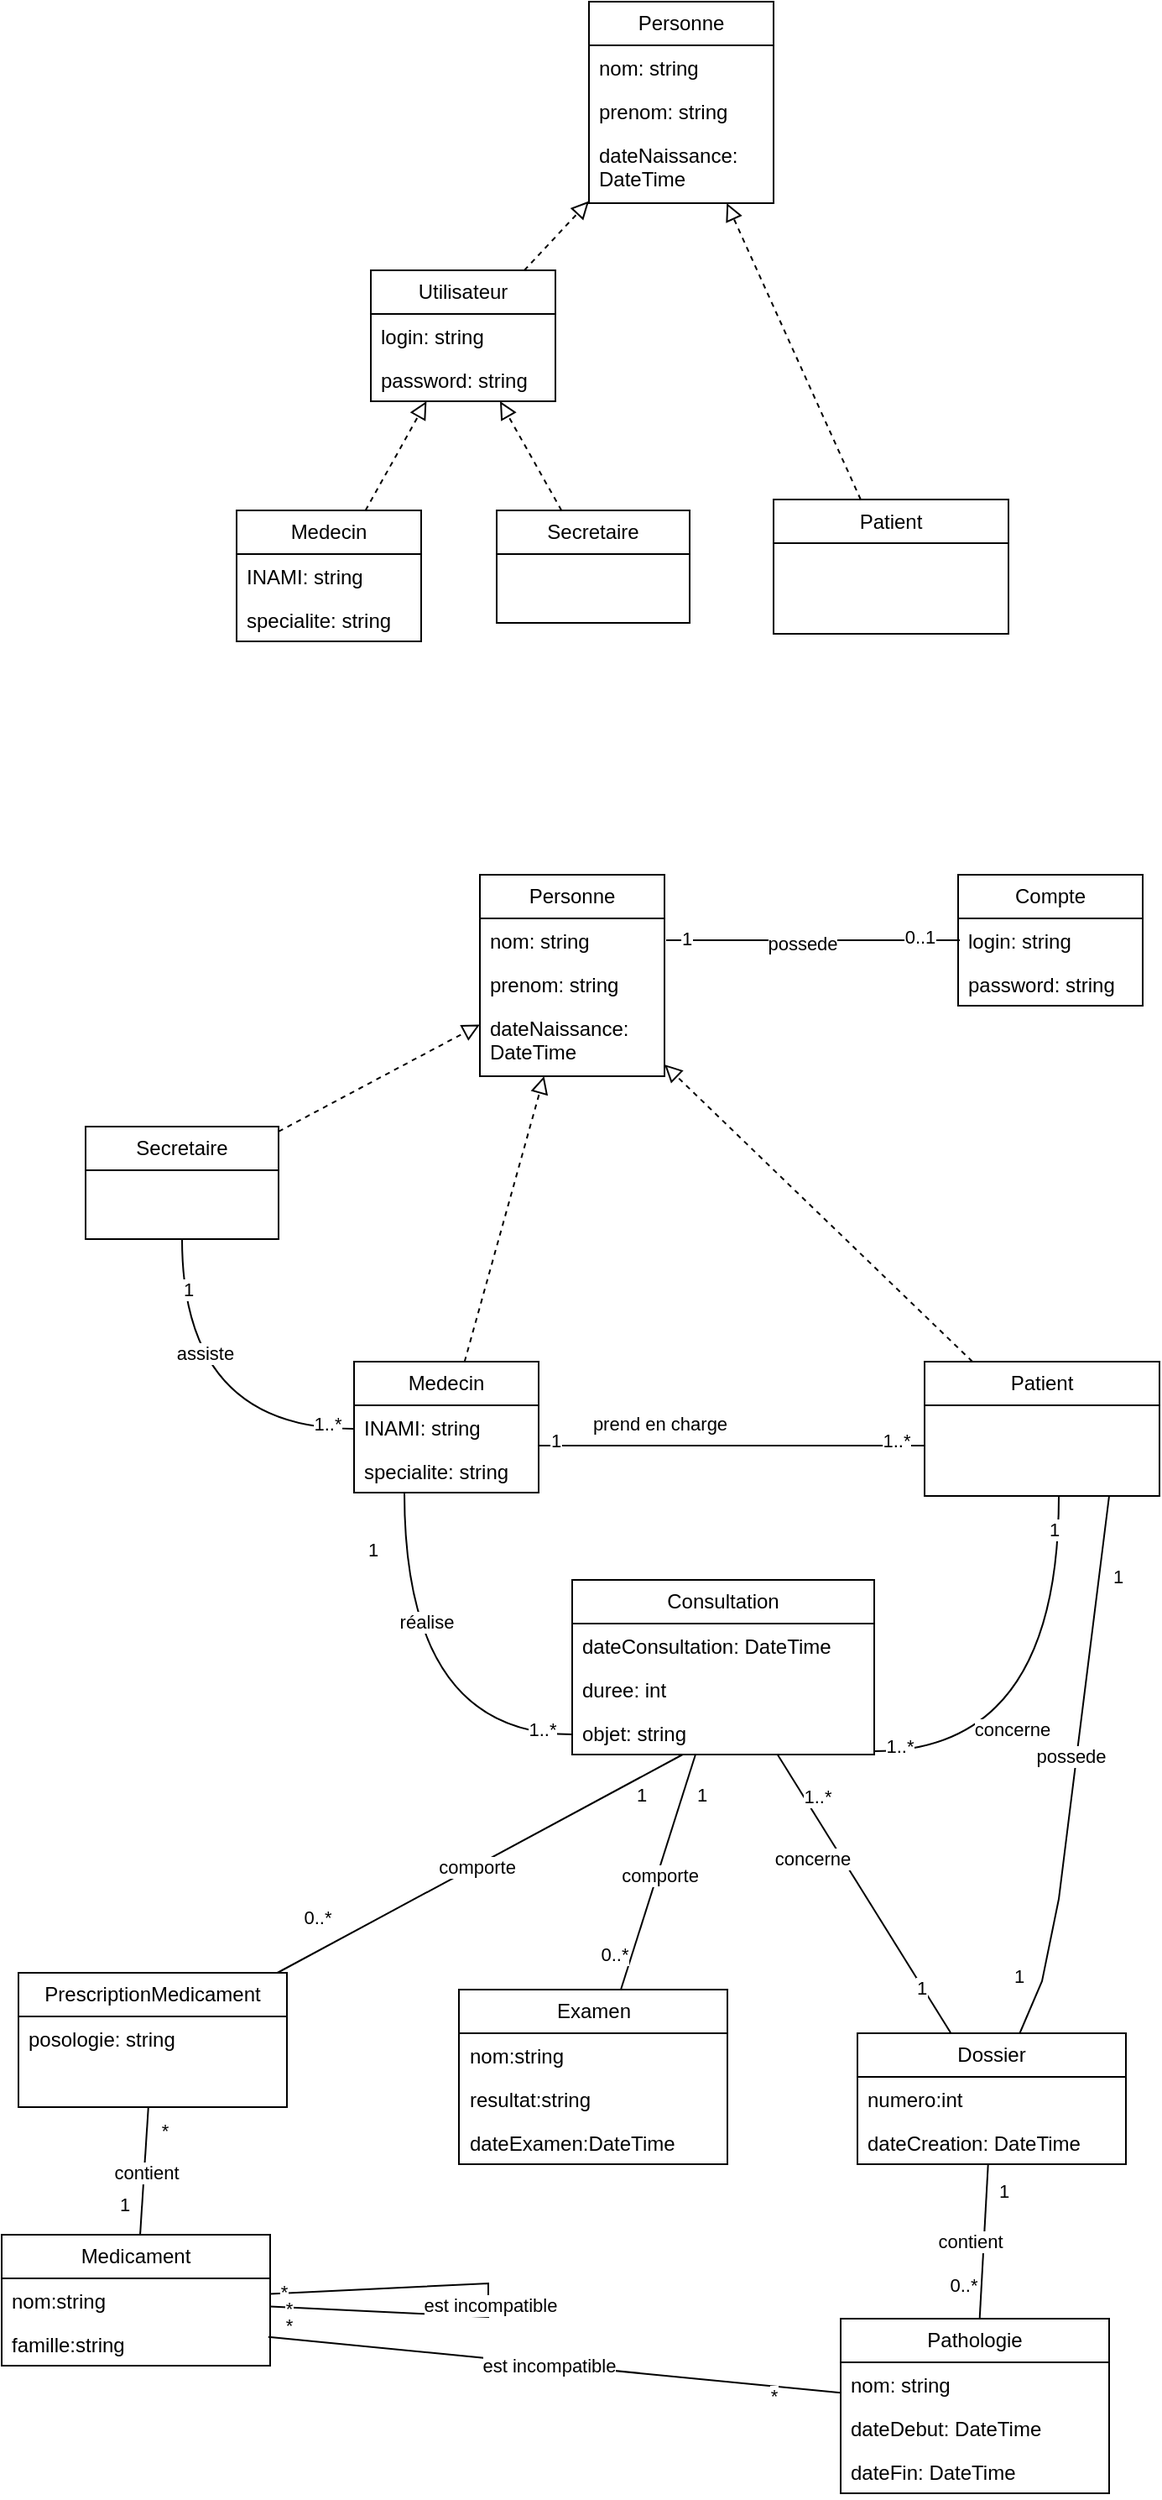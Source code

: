<mxfile version="21.5.1" type="device">
  <diagram name="Page-1" id="nPNPaJcfHALdMDz4zUNe">
    <mxGraphModel dx="683" dy="402" grid="1" gridSize="10" guides="1" tooltips="1" connect="1" arrows="1" fold="1" page="1" pageScale="1" pageWidth="850" pageHeight="1100" math="0" shadow="0">
      <root>
        <mxCell id="0" />
        <mxCell id="1" parent="0" />
        <mxCell id="KiY_E6ATNSABtzJhrOcj-5" value="Secretaire" style="swimlane;fontStyle=0;childLayout=stackLayout;horizontal=1;startSize=26;fillColor=none;horizontalStack=0;resizeParent=1;resizeParentMax=0;resizeLast=0;collapsible=1;marginBottom=0;whiteSpace=wrap;html=1;" vertex="1" parent="1">
          <mxGeometry x="425" y="373" width="115" height="67" as="geometry" />
        </mxCell>
        <mxCell id="KiY_E6ATNSABtzJhrOcj-9" value="Patient" style="swimlane;fontStyle=0;childLayout=stackLayout;horizontal=1;startSize=26;fillColor=none;horizontalStack=0;resizeParent=1;resizeParentMax=0;resizeLast=0;collapsible=1;marginBottom=0;whiteSpace=wrap;html=1;" vertex="1" parent="1">
          <mxGeometry x="590" y="366.5" width="140" height="80" as="geometry" />
        </mxCell>
        <mxCell id="KiY_E6ATNSABtzJhrOcj-13" value="Personne" style="swimlane;fontStyle=0;childLayout=stackLayout;horizontal=1;startSize=26;fillColor=none;horizontalStack=0;resizeParent=1;resizeParentMax=0;resizeLast=0;collapsible=1;marginBottom=0;whiteSpace=wrap;html=1;" vertex="1" parent="1">
          <mxGeometry x="480" y="70" width="110" height="120" as="geometry" />
        </mxCell>
        <mxCell id="KiY_E6ATNSABtzJhrOcj-14" value="nom: string&lt;br&gt;" style="text;strokeColor=none;fillColor=none;align=left;verticalAlign=top;spacingLeft=4;spacingRight=4;overflow=hidden;rotatable=0;points=[[0,0.5],[1,0.5]];portConstraint=eastwest;whiteSpace=wrap;html=1;" vertex="1" parent="KiY_E6ATNSABtzJhrOcj-13">
          <mxGeometry y="26" width="110" height="26" as="geometry" />
        </mxCell>
        <mxCell id="KiY_E6ATNSABtzJhrOcj-15" value="prenom: string" style="text;strokeColor=none;fillColor=none;align=left;verticalAlign=top;spacingLeft=4;spacingRight=4;overflow=hidden;rotatable=0;points=[[0,0.5],[1,0.5]];portConstraint=eastwest;whiteSpace=wrap;html=1;" vertex="1" parent="KiY_E6ATNSABtzJhrOcj-13">
          <mxGeometry y="52" width="110" height="26" as="geometry" />
        </mxCell>
        <mxCell id="KiY_E6ATNSABtzJhrOcj-22" value="dateNaissance: DateTime" style="text;strokeColor=none;fillColor=none;align=left;verticalAlign=top;spacingLeft=4;spacingRight=4;overflow=hidden;rotatable=0;points=[[0,0.5],[1,0.5]];portConstraint=eastwest;whiteSpace=wrap;html=1;" vertex="1" parent="KiY_E6ATNSABtzJhrOcj-13">
          <mxGeometry y="78" width="110" height="42" as="geometry" />
        </mxCell>
        <mxCell id="KiY_E6ATNSABtzJhrOcj-18" value="" style="endArrow=block;startArrow=none;endFill=0;startFill=0;endSize=8;html=1;verticalAlign=bottom;dashed=1;labelBackgroundColor=none;rounded=0;" edge="1" parent="1" source="KiY_E6ATNSABtzJhrOcj-28" target="KiY_E6ATNSABtzJhrOcj-23">
          <mxGeometry width="160" relative="1" as="geometry">
            <mxPoint x="362.222" y="360" as="sourcePoint" />
            <mxPoint x="700" y="270" as="targetPoint" />
          </mxGeometry>
        </mxCell>
        <mxCell id="KiY_E6ATNSABtzJhrOcj-19" value="" style="endArrow=block;startArrow=none;endFill=0;startFill=0;endSize=8;html=1;verticalAlign=bottom;dashed=1;labelBackgroundColor=none;rounded=0;" edge="1" parent="1" source="KiY_E6ATNSABtzJhrOcj-5" target="KiY_E6ATNSABtzJhrOcj-23">
          <mxGeometry width="160" relative="1" as="geometry">
            <mxPoint x="381" y="270" as="sourcePoint" />
            <mxPoint x="519" y="154" as="targetPoint" />
          </mxGeometry>
        </mxCell>
        <mxCell id="KiY_E6ATNSABtzJhrOcj-20" value="" style="endArrow=block;startArrow=none;endFill=0;startFill=0;endSize=8;html=1;verticalAlign=bottom;dashed=1;labelBackgroundColor=none;rounded=0;" edge="1" parent="1" source="KiY_E6ATNSABtzJhrOcj-9" target="KiY_E6ATNSABtzJhrOcj-13">
          <mxGeometry width="160" relative="1" as="geometry">
            <mxPoint x="519" y="320" as="sourcePoint" />
            <mxPoint x="566" y="154" as="targetPoint" />
          </mxGeometry>
        </mxCell>
        <mxCell id="KiY_E6ATNSABtzJhrOcj-23" value="Utilisateur" style="swimlane;fontStyle=0;childLayout=stackLayout;horizontal=1;startSize=26;fillColor=none;horizontalStack=0;resizeParent=1;resizeParentMax=0;resizeLast=0;collapsible=1;marginBottom=0;whiteSpace=wrap;html=1;" vertex="1" parent="1">
          <mxGeometry x="350" y="230" width="110" height="78" as="geometry" />
        </mxCell>
        <mxCell id="KiY_E6ATNSABtzJhrOcj-24" value="login: string" style="text;strokeColor=none;fillColor=none;align=left;verticalAlign=top;spacingLeft=4;spacingRight=4;overflow=hidden;rotatable=0;points=[[0,0.5],[1,0.5]];portConstraint=eastwest;whiteSpace=wrap;html=1;" vertex="1" parent="KiY_E6ATNSABtzJhrOcj-23">
          <mxGeometry y="26" width="110" height="26" as="geometry" />
        </mxCell>
        <mxCell id="KiY_E6ATNSABtzJhrOcj-25" value="password: string" style="text;strokeColor=none;fillColor=none;align=left;verticalAlign=top;spacingLeft=4;spacingRight=4;overflow=hidden;rotatable=0;points=[[0,0.5],[1,0.5]];portConstraint=eastwest;whiteSpace=wrap;html=1;" vertex="1" parent="KiY_E6ATNSABtzJhrOcj-23">
          <mxGeometry y="52" width="110" height="26" as="geometry" />
        </mxCell>
        <mxCell id="KiY_E6ATNSABtzJhrOcj-27" value="" style="endArrow=block;startArrow=none;endFill=0;startFill=0;endSize=8;html=1;verticalAlign=bottom;dashed=1;labelBackgroundColor=none;rounded=0;" edge="1" parent="1" source="KiY_E6ATNSABtzJhrOcj-23" target="KiY_E6ATNSABtzJhrOcj-13">
          <mxGeometry width="160" relative="1" as="geometry">
            <mxPoint x="702" y="400" as="sourcePoint" />
            <mxPoint x="658" y="190" as="targetPoint" />
          </mxGeometry>
        </mxCell>
        <mxCell id="KiY_E6ATNSABtzJhrOcj-28" value="Medecin" style="swimlane;fontStyle=0;childLayout=stackLayout;horizontal=1;startSize=26;fillColor=none;horizontalStack=0;resizeParent=1;resizeParentMax=0;resizeLast=0;collapsible=1;marginBottom=0;whiteSpace=wrap;html=1;" vertex="1" parent="1">
          <mxGeometry x="270" y="373" width="110" height="78" as="geometry" />
        </mxCell>
        <mxCell id="KiY_E6ATNSABtzJhrOcj-29" value="INAMI: string" style="text;strokeColor=none;fillColor=none;align=left;verticalAlign=top;spacingLeft=4;spacingRight=4;overflow=hidden;rotatable=0;points=[[0,0.5],[1,0.5]];portConstraint=eastwest;whiteSpace=wrap;html=1;" vertex="1" parent="KiY_E6ATNSABtzJhrOcj-28">
          <mxGeometry y="26" width="110" height="26" as="geometry" />
        </mxCell>
        <mxCell id="KiY_E6ATNSABtzJhrOcj-30" value="specialite: string" style="text;strokeColor=none;fillColor=none;align=left;verticalAlign=top;spacingLeft=4;spacingRight=4;overflow=hidden;rotatable=0;points=[[0,0.5],[1,0.5]];portConstraint=eastwest;whiteSpace=wrap;html=1;" vertex="1" parent="KiY_E6ATNSABtzJhrOcj-28">
          <mxGeometry y="52" width="110" height="26" as="geometry" />
        </mxCell>
        <mxCell id="KiY_E6ATNSABtzJhrOcj-55" style="edgeStyle=orthogonalEdgeStyle;rounded=0;orthogonalLoop=1;jettySize=auto;html=1;endArrow=none;endFill=0;curved=1;" edge="1" parent="1" source="KiY_E6ATNSABtzJhrOcj-32" target="KiY_E6ATNSABtzJhrOcj-45">
          <mxGeometry relative="1" as="geometry">
            <Array as="points">
              <mxPoint x="238" y="920" />
            </Array>
          </mxGeometry>
        </mxCell>
        <mxCell id="KiY_E6ATNSABtzJhrOcj-56" value="assiste" style="edgeLabel;html=1;align=center;verticalAlign=middle;resizable=0;points=[];" vertex="1" connectable="0" parent="KiY_E6ATNSABtzJhrOcj-55">
          <mxGeometry x="-0.373" y="13" relative="1" as="geometry">
            <mxPoint as="offset" />
          </mxGeometry>
        </mxCell>
        <mxCell id="KiY_E6ATNSABtzJhrOcj-57" value="1..*" style="edgeLabel;html=1;align=center;verticalAlign=middle;resizable=0;points=[];" vertex="1" connectable="0" parent="KiY_E6ATNSABtzJhrOcj-55">
          <mxGeometry x="0.85" y="3" relative="1" as="geometry">
            <mxPoint as="offset" />
          </mxGeometry>
        </mxCell>
        <mxCell id="KiY_E6ATNSABtzJhrOcj-58" value="1" style="edgeLabel;html=1;align=center;verticalAlign=middle;resizable=0;points=[];" vertex="1" connectable="0" parent="KiY_E6ATNSABtzJhrOcj-55">
          <mxGeometry x="-0.723" y="3" relative="1" as="geometry">
            <mxPoint as="offset" />
          </mxGeometry>
        </mxCell>
        <mxCell id="KiY_E6ATNSABtzJhrOcj-32" value="Secretaire" style="swimlane;fontStyle=0;childLayout=stackLayout;horizontal=1;startSize=26;fillColor=none;horizontalStack=0;resizeParent=1;resizeParentMax=0;resizeLast=0;collapsible=1;marginBottom=0;whiteSpace=wrap;html=1;" vertex="1" parent="1">
          <mxGeometry x="180" y="740" width="115" height="67" as="geometry" />
        </mxCell>
        <mxCell id="KiY_E6ATNSABtzJhrOcj-33" value="Patient" style="swimlane;fontStyle=0;childLayout=stackLayout;horizontal=1;startSize=26;fillColor=none;horizontalStack=0;resizeParent=1;resizeParentMax=0;resizeLast=0;collapsible=1;marginBottom=0;whiteSpace=wrap;html=1;" vertex="1" parent="1">
          <mxGeometry x="680" y="880" width="140" height="80" as="geometry" />
        </mxCell>
        <mxCell id="KiY_E6ATNSABtzJhrOcj-34" value="Personne" style="swimlane;fontStyle=0;childLayout=stackLayout;horizontal=1;startSize=26;fillColor=none;horizontalStack=0;resizeParent=1;resizeParentMax=0;resizeLast=0;collapsible=1;marginBottom=0;whiteSpace=wrap;html=1;" vertex="1" parent="1">
          <mxGeometry x="415" y="590" width="110" height="120" as="geometry" />
        </mxCell>
        <mxCell id="KiY_E6ATNSABtzJhrOcj-35" value="nom: string&lt;br&gt;" style="text;strokeColor=none;fillColor=none;align=left;verticalAlign=top;spacingLeft=4;spacingRight=4;overflow=hidden;rotatable=0;points=[[0,0.5],[1,0.5]];portConstraint=eastwest;whiteSpace=wrap;html=1;" vertex="1" parent="KiY_E6ATNSABtzJhrOcj-34">
          <mxGeometry y="26" width="110" height="26" as="geometry" />
        </mxCell>
        <mxCell id="KiY_E6ATNSABtzJhrOcj-36" value="prenom: string" style="text;strokeColor=none;fillColor=none;align=left;verticalAlign=top;spacingLeft=4;spacingRight=4;overflow=hidden;rotatable=0;points=[[0,0.5],[1,0.5]];portConstraint=eastwest;whiteSpace=wrap;html=1;" vertex="1" parent="KiY_E6ATNSABtzJhrOcj-34">
          <mxGeometry y="52" width="110" height="26" as="geometry" />
        </mxCell>
        <mxCell id="KiY_E6ATNSABtzJhrOcj-37" value="dateNaissance: DateTime" style="text;strokeColor=none;fillColor=none;align=left;verticalAlign=top;spacingLeft=4;spacingRight=4;overflow=hidden;rotatable=0;points=[[0,0.5],[1,0.5]];portConstraint=eastwest;whiteSpace=wrap;html=1;" vertex="1" parent="KiY_E6ATNSABtzJhrOcj-34">
          <mxGeometry y="78" width="110" height="42" as="geometry" />
        </mxCell>
        <mxCell id="KiY_E6ATNSABtzJhrOcj-40" value="" style="endArrow=block;startArrow=none;endFill=0;startFill=0;endSize=8;html=1;verticalAlign=bottom;dashed=1;labelBackgroundColor=none;rounded=0;" edge="1" parent="1" source="KiY_E6ATNSABtzJhrOcj-33" target="KiY_E6ATNSABtzJhrOcj-34">
          <mxGeometry width="160" relative="1" as="geometry">
            <mxPoint x="509" y="780" as="sourcePoint" />
            <mxPoint x="556" y="614" as="targetPoint" />
          </mxGeometry>
        </mxCell>
        <mxCell id="KiY_E6ATNSABtzJhrOcj-41" value="Compte" style="swimlane;fontStyle=0;childLayout=stackLayout;horizontal=1;startSize=26;fillColor=none;horizontalStack=0;resizeParent=1;resizeParentMax=0;resizeLast=0;collapsible=1;marginBottom=0;whiteSpace=wrap;html=1;" vertex="1" parent="1">
          <mxGeometry x="700" y="590" width="110" height="78" as="geometry" />
        </mxCell>
        <mxCell id="KiY_E6ATNSABtzJhrOcj-42" value="login: string" style="text;strokeColor=none;fillColor=none;align=left;verticalAlign=top;spacingLeft=4;spacingRight=4;overflow=hidden;rotatable=0;points=[[0,0.5],[1,0.5]];portConstraint=eastwest;whiteSpace=wrap;html=1;" vertex="1" parent="KiY_E6ATNSABtzJhrOcj-41">
          <mxGeometry y="26" width="110" height="26" as="geometry" />
        </mxCell>
        <mxCell id="KiY_E6ATNSABtzJhrOcj-43" value="password: string" style="text;strokeColor=none;fillColor=none;align=left;verticalAlign=top;spacingLeft=4;spacingRight=4;overflow=hidden;rotatable=0;points=[[0,0.5],[1,0.5]];portConstraint=eastwest;whiteSpace=wrap;html=1;" vertex="1" parent="KiY_E6ATNSABtzJhrOcj-41">
          <mxGeometry y="52" width="110" height="26" as="geometry" />
        </mxCell>
        <mxCell id="KiY_E6ATNSABtzJhrOcj-45" value="Medecin" style="swimlane;fontStyle=0;childLayout=stackLayout;horizontal=1;startSize=26;fillColor=none;horizontalStack=0;resizeParent=1;resizeParentMax=0;resizeLast=0;collapsible=1;marginBottom=0;whiteSpace=wrap;html=1;" vertex="1" parent="1">
          <mxGeometry x="340" y="880" width="110" height="78" as="geometry" />
        </mxCell>
        <mxCell id="KiY_E6ATNSABtzJhrOcj-46" value="INAMI: string" style="text;strokeColor=none;fillColor=none;align=left;verticalAlign=top;spacingLeft=4;spacingRight=4;overflow=hidden;rotatable=0;points=[[0,0.5],[1,0.5]];portConstraint=eastwest;whiteSpace=wrap;html=1;" vertex="1" parent="KiY_E6ATNSABtzJhrOcj-45">
          <mxGeometry y="26" width="110" height="26" as="geometry" />
        </mxCell>
        <mxCell id="KiY_E6ATNSABtzJhrOcj-47" value="specialite: string" style="text;strokeColor=none;fillColor=none;align=left;verticalAlign=top;spacingLeft=4;spacingRight=4;overflow=hidden;rotatable=0;points=[[0,0.5],[1,0.5]];portConstraint=eastwest;whiteSpace=wrap;html=1;" vertex="1" parent="KiY_E6ATNSABtzJhrOcj-45">
          <mxGeometry y="52" width="110" height="26" as="geometry" />
        </mxCell>
        <mxCell id="KiY_E6ATNSABtzJhrOcj-48" style="edgeStyle=orthogonalEdgeStyle;rounded=0;orthogonalLoop=1;jettySize=auto;html=1;endArrow=none;endFill=0;" edge="1" parent="1">
          <mxGeometry relative="1" as="geometry">
            <mxPoint x="526" y="629" as="sourcePoint" />
            <mxPoint x="701" y="629" as="targetPoint" />
          </mxGeometry>
        </mxCell>
        <mxCell id="KiY_E6ATNSABtzJhrOcj-49" value="possede" style="edgeLabel;html=1;align=center;verticalAlign=middle;resizable=0;points=[];" vertex="1" connectable="0" parent="KiY_E6ATNSABtzJhrOcj-48">
          <mxGeometry x="-0.079" y="-2" relative="1" as="geometry">
            <mxPoint as="offset" />
          </mxGeometry>
        </mxCell>
        <mxCell id="KiY_E6ATNSABtzJhrOcj-50" value="0..1" style="edgeLabel;html=1;align=center;verticalAlign=middle;resizable=0;points=[];" vertex="1" connectable="0" parent="KiY_E6ATNSABtzJhrOcj-48">
          <mxGeometry x="0.724" y="2" relative="1" as="geometry">
            <mxPoint as="offset" />
          </mxGeometry>
        </mxCell>
        <mxCell id="KiY_E6ATNSABtzJhrOcj-51" value="1" style="edgeLabel;html=1;align=center;verticalAlign=middle;resizable=0;points=[];" vertex="1" connectable="0" parent="KiY_E6ATNSABtzJhrOcj-48">
          <mxGeometry x="-0.869" y="1" relative="1" as="geometry">
            <mxPoint as="offset" />
          </mxGeometry>
        </mxCell>
        <mxCell id="KiY_E6ATNSABtzJhrOcj-52" value="" style="endArrow=block;startArrow=none;endFill=0;startFill=0;endSize=8;html=1;verticalAlign=bottom;dashed=1;labelBackgroundColor=none;rounded=0;" edge="1" parent="1" source="KiY_E6ATNSABtzJhrOcj-45" target="KiY_E6ATNSABtzJhrOcj-34">
          <mxGeometry width="160" relative="1" as="geometry">
            <mxPoint x="627" y="837" as="sourcePoint" />
            <mxPoint x="530" y="720" as="targetPoint" />
          </mxGeometry>
        </mxCell>
        <mxCell id="KiY_E6ATNSABtzJhrOcj-53" value="" style="endArrow=block;startArrow=none;endFill=0;startFill=0;endSize=8;html=1;verticalAlign=bottom;dashed=1;labelBackgroundColor=none;rounded=0;" edge="1" parent="1" source="KiY_E6ATNSABtzJhrOcj-32" target="KiY_E6ATNSABtzJhrOcj-34">
          <mxGeometry width="160" relative="1" as="geometry">
            <mxPoint x="352" y="843" as="sourcePoint" />
            <mxPoint x="438" y="720" as="targetPoint" />
          </mxGeometry>
        </mxCell>
        <mxCell id="KiY_E6ATNSABtzJhrOcj-59" style="edgeStyle=orthogonalEdgeStyle;rounded=0;orthogonalLoop=1;jettySize=auto;html=1;endArrow=none;endFill=0;curved=1;" edge="1" parent="1" source="KiY_E6ATNSABtzJhrOcj-45" target="KiY_E6ATNSABtzJhrOcj-33">
          <mxGeometry relative="1" as="geometry">
            <mxPoint x="248" y="817" as="sourcePoint" />
            <mxPoint x="350" y="930" as="targetPoint" />
            <Array as="points">
              <mxPoint x="610" y="930" />
              <mxPoint x="610" y="930" />
            </Array>
          </mxGeometry>
        </mxCell>
        <mxCell id="KiY_E6ATNSABtzJhrOcj-60" value="prend en charge" style="edgeLabel;html=1;align=center;verticalAlign=middle;resizable=0;points=[];" vertex="1" connectable="0" parent="KiY_E6ATNSABtzJhrOcj-59">
          <mxGeometry x="-0.373" y="13" relative="1" as="geometry">
            <mxPoint as="offset" />
          </mxGeometry>
        </mxCell>
        <mxCell id="KiY_E6ATNSABtzJhrOcj-61" value="1..*" style="edgeLabel;html=1;align=center;verticalAlign=middle;resizable=0;points=[];" vertex="1" connectable="0" parent="KiY_E6ATNSABtzJhrOcj-59">
          <mxGeometry x="0.85" y="3" relative="1" as="geometry">
            <mxPoint as="offset" />
          </mxGeometry>
        </mxCell>
        <mxCell id="KiY_E6ATNSABtzJhrOcj-62" value="1" style="edgeLabel;html=1;align=center;verticalAlign=middle;resizable=0;points=[];" vertex="1" connectable="0" parent="KiY_E6ATNSABtzJhrOcj-59">
          <mxGeometry x="-0.723" y="3" relative="1" as="geometry">
            <mxPoint x="-22" as="offset" />
          </mxGeometry>
        </mxCell>
        <mxCell id="KiY_E6ATNSABtzJhrOcj-63" value="Consultation" style="swimlane;fontStyle=0;childLayout=stackLayout;horizontal=1;startSize=26;fillColor=none;horizontalStack=0;resizeParent=1;resizeParentMax=0;resizeLast=0;collapsible=1;marginBottom=0;whiteSpace=wrap;html=1;" vertex="1" parent="1">
          <mxGeometry x="470" y="1010" width="180" height="104" as="geometry" />
        </mxCell>
        <mxCell id="KiY_E6ATNSABtzJhrOcj-64" value="dateConsultation: DateTime" style="text;strokeColor=none;fillColor=none;align=left;verticalAlign=top;spacingLeft=4;spacingRight=4;overflow=hidden;rotatable=0;points=[[0,0.5],[1,0.5]];portConstraint=eastwest;whiteSpace=wrap;html=1;" vertex="1" parent="KiY_E6ATNSABtzJhrOcj-63">
          <mxGeometry y="26" width="180" height="26" as="geometry" />
        </mxCell>
        <mxCell id="KiY_E6ATNSABtzJhrOcj-66" value="duree: int" style="text;strokeColor=none;fillColor=none;align=left;verticalAlign=top;spacingLeft=4;spacingRight=4;overflow=hidden;rotatable=0;points=[[0,0.5],[1,0.5]];portConstraint=eastwest;whiteSpace=wrap;html=1;" vertex="1" parent="KiY_E6ATNSABtzJhrOcj-63">
          <mxGeometry y="52" width="180" height="26" as="geometry" />
        </mxCell>
        <mxCell id="KiY_E6ATNSABtzJhrOcj-65" value="objet: string" style="text;strokeColor=none;fillColor=none;align=left;verticalAlign=top;spacingLeft=4;spacingRight=4;overflow=hidden;rotatable=0;points=[[0,0.5],[1,0.5]];portConstraint=eastwest;whiteSpace=wrap;html=1;" vertex="1" parent="KiY_E6ATNSABtzJhrOcj-63">
          <mxGeometry y="78" width="180" height="26" as="geometry" />
        </mxCell>
        <mxCell id="KiY_E6ATNSABtzJhrOcj-67" style="edgeStyle=orthogonalEdgeStyle;rounded=0;orthogonalLoop=1;jettySize=auto;html=1;endArrow=none;endFill=0;curved=1;" edge="1" parent="1" source="KiY_E6ATNSABtzJhrOcj-45" target="KiY_E6ATNSABtzJhrOcj-63">
          <mxGeometry relative="1" as="geometry">
            <mxPoint x="460" y="940" as="sourcePoint" />
            <mxPoint x="690" y="940" as="targetPoint" />
            <Array as="points">
              <mxPoint x="370" y="1102" />
            </Array>
          </mxGeometry>
        </mxCell>
        <mxCell id="KiY_E6ATNSABtzJhrOcj-68" value="réalise" style="edgeLabel;html=1;align=center;verticalAlign=middle;resizable=0;points=[];" vertex="1" connectable="0" parent="KiY_E6ATNSABtzJhrOcj-67">
          <mxGeometry x="-0.373" y="13" relative="1" as="geometry">
            <mxPoint as="offset" />
          </mxGeometry>
        </mxCell>
        <mxCell id="KiY_E6ATNSABtzJhrOcj-69" value="1..*" style="edgeLabel;html=1;align=center;verticalAlign=middle;resizable=0;points=[];" vertex="1" connectable="0" parent="KiY_E6ATNSABtzJhrOcj-67">
          <mxGeometry x="0.85" y="3" relative="1" as="geometry">
            <mxPoint as="offset" />
          </mxGeometry>
        </mxCell>
        <mxCell id="KiY_E6ATNSABtzJhrOcj-70" value="1" style="edgeLabel;html=1;align=center;verticalAlign=middle;resizable=0;points=[];" vertex="1" connectable="0" parent="KiY_E6ATNSABtzJhrOcj-67">
          <mxGeometry x="-0.723" y="3" relative="1" as="geometry">
            <mxPoint x="-22" as="offset" />
          </mxGeometry>
        </mxCell>
        <mxCell id="KiY_E6ATNSABtzJhrOcj-71" style="edgeStyle=orthogonalEdgeStyle;rounded=0;orthogonalLoop=1;jettySize=auto;html=1;endArrow=none;endFill=0;curved=1;" edge="1" parent="1" source="KiY_E6ATNSABtzJhrOcj-63" target="KiY_E6ATNSABtzJhrOcj-33">
          <mxGeometry relative="1" as="geometry">
            <mxPoint x="370" y="1150" as="sourcePoint" />
            <mxPoint x="470" y="1112" as="targetPoint" />
            <Array as="points">
              <mxPoint x="760" y="1112" />
            </Array>
          </mxGeometry>
        </mxCell>
        <mxCell id="KiY_E6ATNSABtzJhrOcj-72" value="concerne" style="edgeLabel;html=1;align=center;verticalAlign=middle;resizable=0;points=[];" vertex="1" connectable="0" parent="KiY_E6ATNSABtzJhrOcj-71">
          <mxGeometry x="-0.373" y="13" relative="1" as="geometry">
            <mxPoint as="offset" />
          </mxGeometry>
        </mxCell>
        <mxCell id="KiY_E6ATNSABtzJhrOcj-73" value="1" style="edgeLabel;html=1;align=center;verticalAlign=middle;resizable=0;points=[];" vertex="1" connectable="0" parent="KiY_E6ATNSABtzJhrOcj-71">
          <mxGeometry x="0.85" y="3" relative="1" as="geometry">
            <mxPoint as="offset" />
          </mxGeometry>
        </mxCell>
        <mxCell id="KiY_E6ATNSABtzJhrOcj-74" value="1..*" style="edgeLabel;html=1;align=center;verticalAlign=middle;resizable=0;points=[];" vertex="1" connectable="0" parent="KiY_E6ATNSABtzJhrOcj-71">
          <mxGeometry x="-0.723" y="3" relative="1" as="geometry">
            <mxPoint x="-22" as="offset" />
          </mxGeometry>
        </mxCell>
        <mxCell id="KiY_E6ATNSABtzJhrOcj-75" value="Dossier" style="swimlane;fontStyle=0;childLayout=stackLayout;horizontal=1;startSize=26;fillColor=none;horizontalStack=0;resizeParent=1;resizeParentMax=0;resizeLast=0;collapsible=1;marginBottom=0;whiteSpace=wrap;html=1;" vertex="1" parent="1">
          <mxGeometry x="640" y="1280" width="160" height="78" as="geometry" />
        </mxCell>
        <mxCell id="KiY_E6ATNSABtzJhrOcj-76" value="numero:int" style="text;strokeColor=none;fillColor=none;align=left;verticalAlign=top;spacingLeft=4;spacingRight=4;overflow=hidden;rotatable=0;points=[[0,0.5],[1,0.5]];portConstraint=eastwest;whiteSpace=wrap;html=1;" vertex="1" parent="KiY_E6ATNSABtzJhrOcj-75">
          <mxGeometry y="26" width="160" height="26" as="geometry" />
        </mxCell>
        <mxCell id="KiY_E6ATNSABtzJhrOcj-77" value="dateCreation: DateTime" style="text;strokeColor=none;fillColor=none;align=left;verticalAlign=top;spacingLeft=4;spacingRight=4;overflow=hidden;rotatable=0;points=[[0,0.5],[1,0.5]];portConstraint=eastwest;whiteSpace=wrap;html=1;" vertex="1" parent="KiY_E6ATNSABtzJhrOcj-75">
          <mxGeometry y="52" width="160" height="26" as="geometry" />
        </mxCell>
        <mxCell id="KiY_E6ATNSABtzJhrOcj-90" style="rounded=0;orthogonalLoop=1;jettySize=auto;html=1;endArrow=none;endFill=0;" edge="1" parent="1" source="KiY_E6ATNSABtzJhrOcj-63" target="KiY_E6ATNSABtzJhrOcj-75">
          <mxGeometry relative="1" as="geometry">
            <mxPoint x="770" y="970" as="sourcePoint" />
            <mxPoint x="660" y="1122" as="targetPoint" />
          </mxGeometry>
        </mxCell>
        <mxCell id="KiY_E6ATNSABtzJhrOcj-91" value="concerne" style="edgeLabel;html=1;align=center;verticalAlign=middle;resizable=0;points=[];" vertex="1" connectable="0" parent="KiY_E6ATNSABtzJhrOcj-90">
          <mxGeometry x="-0.373" y="13" relative="1" as="geometry">
            <mxPoint x="-23" y="16" as="offset" />
          </mxGeometry>
        </mxCell>
        <mxCell id="KiY_E6ATNSABtzJhrOcj-92" value="1" style="edgeLabel;html=1;align=center;verticalAlign=middle;resizable=0;points=[];" vertex="1" connectable="0" parent="KiY_E6ATNSABtzJhrOcj-90">
          <mxGeometry x="0.85" y="3" relative="1" as="geometry">
            <mxPoint x="-13" y="-13" as="offset" />
          </mxGeometry>
        </mxCell>
        <mxCell id="KiY_E6ATNSABtzJhrOcj-93" value="1..*" style="edgeLabel;html=1;align=center;verticalAlign=middle;resizable=0;points=[];" vertex="1" connectable="0" parent="KiY_E6ATNSABtzJhrOcj-90">
          <mxGeometry x="-0.723" y="3" relative="1" as="geometry">
            <mxPoint x="7" y="3" as="offset" />
          </mxGeometry>
        </mxCell>
        <mxCell id="KiY_E6ATNSABtzJhrOcj-94" style="rounded=0;orthogonalLoop=1;jettySize=auto;html=1;endArrow=none;endFill=0;" edge="1" parent="1" target="KiY_E6ATNSABtzJhrOcj-75">
          <mxGeometry relative="1" as="geometry">
            <mxPoint x="790" y="960" as="sourcePoint" />
            <mxPoint x="570" y="1220" as="targetPoint" />
            <Array as="points">
              <mxPoint x="760" y="1200" />
              <mxPoint x="750" y="1249" />
            </Array>
          </mxGeometry>
        </mxCell>
        <mxCell id="KiY_E6ATNSABtzJhrOcj-95" value="possede" style="edgeLabel;html=1;align=center;verticalAlign=middle;resizable=0;points=[];" vertex="1" connectable="0" parent="KiY_E6ATNSABtzJhrOcj-94">
          <mxGeometry x="-0.373" y="13" relative="1" as="geometry">
            <mxPoint x="-23" y="52" as="offset" />
          </mxGeometry>
        </mxCell>
        <mxCell id="KiY_E6ATNSABtzJhrOcj-96" value="1" style="edgeLabel;html=1;align=center;verticalAlign=middle;resizable=0;points=[];" vertex="1" connectable="0" parent="KiY_E6ATNSABtzJhrOcj-94">
          <mxGeometry x="0.85" y="3" relative="1" as="geometry">
            <mxPoint x="-13" y="-13" as="offset" />
          </mxGeometry>
        </mxCell>
        <mxCell id="KiY_E6ATNSABtzJhrOcj-97" value="1" style="edgeLabel;html=1;align=center;verticalAlign=middle;resizable=0;points=[];" vertex="1" connectable="0" parent="KiY_E6ATNSABtzJhrOcj-94">
          <mxGeometry x="-0.723" y="3" relative="1" as="geometry">
            <mxPoint x="7" y="3" as="offset" />
          </mxGeometry>
        </mxCell>
        <mxCell id="KiY_E6ATNSABtzJhrOcj-99" value="Pathologie" style="swimlane;fontStyle=0;childLayout=stackLayout;horizontal=1;startSize=26;fillColor=none;horizontalStack=0;resizeParent=1;resizeParentMax=0;resizeLast=0;collapsible=1;marginBottom=0;whiteSpace=wrap;html=1;" vertex="1" parent="1">
          <mxGeometry x="630" y="1450" width="160" height="104" as="geometry" />
        </mxCell>
        <mxCell id="KiY_E6ATNSABtzJhrOcj-100" value="nom: string" style="text;strokeColor=none;fillColor=none;align=left;verticalAlign=top;spacingLeft=4;spacingRight=4;overflow=hidden;rotatable=0;points=[[0,0.5],[1,0.5]];portConstraint=eastwest;whiteSpace=wrap;html=1;" vertex="1" parent="KiY_E6ATNSABtzJhrOcj-99">
          <mxGeometry y="26" width="160" height="26" as="geometry" />
        </mxCell>
        <mxCell id="KiY_E6ATNSABtzJhrOcj-101" value="dateDebut: DateTime" style="text;strokeColor=none;fillColor=none;align=left;verticalAlign=top;spacingLeft=4;spacingRight=4;overflow=hidden;rotatable=0;points=[[0,0.5],[1,0.5]];portConstraint=eastwest;whiteSpace=wrap;html=1;" vertex="1" parent="KiY_E6ATNSABtzJhrOcj-99">
          <mxGeometry y="52" width="160" height="26" as="geometry" />
        </mxCell>
        <mxCell id="KiY_E6ATNSABtzJhrOcj-102" value="dateFin: DateTime" style="text;strokeColor=none;fillColor=none;align=left;verticalAlign=top;spacingLeft=4;spacingRight=4;overflow=hidden;rotatable=0;points=[[0,0.5],[1,0.5]];portConstraint=eastwest;whiteSpace=wrap;html=1;" vertex="1" parent="KiY_E6ATNSABtzJhrOcj-99">
          <mxGeometry y="78" width="160" height="26" as="geometry" />
        </mxCell>
        <mxCell id="KiY_E6ATNSABtzJhrOcj-103" style="rounded=0;orthogonalLoop=1;jettySize=auto;html=1;endArrow=none;endFill=0;" edge="1" parent="1" source="KiY_E6ATNSABtzJhrOcj-75" target="KiY_E6ATNSABtzJhrOcj-99">
          <mxGeometry relative="1" as="geometry">
            <mxPoint x="570" y="1124" as="sourcePoint" />
            <mxPoint x="570" y="1220" as="targetPoint" />
          </mxGeometry>
        </mxCell>
        <mxCell id="KiY_E6ATNSABtzJhrOcj-104" value="contient" style="edgeLabel;html=1;align=center;verticalAlign=middle;resizable=0;points=[];" vertex="1" connectable="0" parent="KiY_E6ATNSABtzJhrOcj-103">
          <mxGeometry x="-0.373" y="13" relative="1" as="geometry">
            <mxPoint x="-23" y="16" as="offset" />
          </mxGeometry>
        </mxCell>
        <mxCell id="KiY_E6ATNSABtzJhrOcj-105" value="0..*" style="edgeLabel;html=1;align=center;verticalAlign=middle;resizable=0;points=[];" vertex="1" connectable="0" parent="KiY_E6ATNSABtzJhrOcj-103">
          <mxGeometry x="0.85" y="3" relative="1" as="geometry">
            <mxPoint x="-13" y="-13" as="offset" />
          </mxGeometry>
        </mxCell>
        <mxCell id="KiY_E6ATNSABtzJhrOcj-106" value="1" style="edgeLabel;html=1;align=center;verticalAlign=middle;resizable=0;points=[];" vertex="1" connectable="0" parent="KiY_E6ATNSABtzJhrOcj-103">
          <mxGeometry x="-0.723" y="3" relative="1" as="geometry">
            <mxPoint x="7" y="3" as="offset" />
          </mxGeometry>
        </mxCell>
        <mxCell id="KiY_E6ATNSABtzJhrOcj-107" value="PrescriptionMedicament" style="swimlane;fontStyle=0;childLayout=stackLayout;horizontal=1;startSize=26;fillColor=none;horizontalStack=0;resizeParent=1;resizeParentMax=0;resizeLast=0;collapsible=1;marginBottom=0;whiteSpace=wrap;html=1;" vertex="1" parent="1">
          <mxGeometry x="140" y="1244" width="160" height="80" as="geometry" />
        </mxCell>
        <mxCell id="KiY_E6ATNSABtzJhrOcj-108" value="posologie: string" style="text;strokeColor=none;fillColor=none;align=left;verticalAlign=top;spacingLeft=4;spacingRight=4;overflow=hidden;rotatable=0;points=[[0,0.5],[1,0.5]];portConstraint=eastwest;whiteSpace=wrap;html=1;" vertex="1" parent="KiY_E6ATNSABtzJhrOcj-107">
          <mxGeometry y="26" width="160" height="54" as="geometry" />
        </mxCell>
        <mxCell id="KiY_E6ATNSABtzJhrOcj-110" style="rounded=0;orthogonalLoop=1;jettySize=auto;html=1;endArrow=none;endFill=0;" edge="1" parent="1" source="KiY_E6ATNSABtzJhrOcj-65" target="KiY_E6ATNSABtzJhrOcj-107">
          <mxGeometry relative="1" as="geometry">
            <mxPoint x="525" y="1298" as="sourcePoint" />
            <mxPoint x="430" y="1380" as="targetPoint" />
          </mxGeometry>
        </mxCell>
        <mxCell id="KiY_E6ATNSABtzJhrOcj-112" value="0..*" style="edgeLabel;html=1;align=center;verticalAlign=middle;resizable=0;points=[];" vertex="1" connectable="0" parent="KiY_E6ATNSABtzJhrOcj-110">
          <mxGeometry x="0.85" y="3" relative="1" as="geometry">
            <mxPoint x="4" y="-26" as="offset" />
          </mxGeometry>
        </mxCell>
        <mxCell id="KiY_E6ATNSABtzJhrOcj-113" value="1" style="edgeLabel;html=1;align=center;verticalAlign=middle;resizable=0;points=[];" vertex="1" connectable="0" parent="KiY_E6ATNSABtzJhrOcj-110">
          <mxGeometry x="-0.723" y="3" relative="1" as="geometry">
            <mxPoint x="7" y="3" as="offset" />
          </mxGeometry>
        </mxCell>
        <mxCell id="KiY_E6ATNSABtzJhrOcj-116" value="comporte" style="edgeLabel;html=1;align=center;verticalAlign=middle;resizable=0;points=[];" vertex="1" connectable="0" parent="KiY_E6ATNSABtzJhrOcj-110">
          <mxGeometry x="0.02" y="1" relative="1" as="geometry">
            <mxPoint as="offset" />
          </mxGeometry>
        </mxCell>
        <mxCell id="KiY_E6ATNSABtzJhrOcj-119" style="rounded=0;orthogonalLoop=1;jettySize=auto;html=1;endArrow=none;endFill=0;" edge="1" parent="1" source="KiY_E6ATNSABtzJhrOcj-107" target="KiY_E6ATNSABtzJhrOcj-123">
          <mxGeometry relative="1" as="geometry">
            <mxPoint x="542" y="1124" as="sourcePoint" />
            <mxPoint x="235" y="1310" as="targetPoint" />
          </mxGeometry>
        </mxCell>
        <mxCell id="KiY_E6ATNSABtzJhrOcj-120" value="1" style="edgeLabel;html=1;align=center;verticalAlign=middle;resizable=0;points=[];" vertex="1" connectable="0" parent="KiY_E6ATNSABtzJhrOcj-119">
          <mxGeometry x="0.85" y="3" relative="1" as="geometry">
            <mxPoint x="-13" y="-13" as="offset" />
          </mxGeometry>
        </mxCell>
        <mxCell id="KiY_E6ATNSABtzJhrOcj-121" value="*" style="edgeLabel;html=1;align=center;verticalAlign=middle;resizable=0;points=[];" vertex="1" connectable="0" parent="KiY_E6ATNSABtzJhrOcj-119">
          <mxGeometry x="-0.723" y="3" relative="1" as="geometry">
            <mxPoint x="7" y="3" as="offset" />
          </mxGeometry>
        </mxCell>
        <mxCell id="KiY_E6ATNSABtzJhrOcj-122" value="contient" style="edgeLabel;html=1;align=center;verticalAlign=middle;resizable=0;points=[];" vertex="1" connectable="0" parent="KiY_E6ATNSABtzJhrOcj-119">
          <mxGeometry x="0.02" y="1" relative="1" as="geometry">
            <mxPoint as="offset" />
          </mxGeometry>
        </mxCell>
        <mxCell id="KiY_E6ATNSABtzJhrOcj-123" value="Medicament" style="swimlane;fontStyle=0;childLayout=stackLayout;horizontal=1;startSize=26;fillColor=none;horizontalStack=0;resizeParent=1;resizeParentMax=0;resizeLast=0;collapsible=1;marginBottom=0;whiteSpace=wrap;html=1;" vertex="1" parent="1">
          <mxGeometry x="130" y="1400" width="160" height="78" as="geometry" />
        </mxCell>
        <mxCell id="KiY_E6ATNSABtzJhrOcj-124" value="nom:string" style="text;strokeColor=none;fillColor=none;align=left;verticalAlign=top;spacingLeft=4;spacingRight=4;overflow=hidden;rotatable=0;points=[[0,0.5],[1,0.5]];portConstraint=eastwest;whiteSpace=wrap;html=1;" vertex="1" parent="KiY_E6ATNSABtzJhrOcj-123">
          <mxGeometry y="26" width="160" height="26" as="geometry" />
        </mxCell>
        <mxCell id="KiY_E6ATNSABtzJhrOcj-128" value="famille:string" style="text;strokeColor=none;fillColor=none;align=left;verticalAlign=top;spacingLeft=4;spacingRight=4;overflow=hidden;rotatable=0;points=[[0,0.5],[1,0.5]];portConstraint=eastwest;whiteSpace=wrap;html=1;" vertex="1" parent="KiY_E6ATNSABtzJhrOcj-123">
          <mxGeometry y="52" width="160" height="26" as="geometry" />
        </mxCell>
        <mxCell id="KiY_E6ATNSABtzJhrOcj-129" style="rounded=0;orthogonalLoop=1;jettySize=auto;html=1;endArrow=none;endFill=0;" edge="1" parent="1" source="KiY_E6ATNSABtzJhrOcj-63" target="KiY_E6ATNSABtzJhrOcj-136">
          <mxGeometry relative="1" as="geometry">
            <mxPoint x="536" y="1124" as="sourcePoint" />
            <mxPoint x="493" y="1228" as="targetPoint" />
          </mxGeometry>
        </mxCell>
        <mxCell id="KiY_E6ATNSABtzJhrOcj-130" value="0..*" style="edgeLabel;html=1;align=center;verticalAlign=middle;resizable=0;points=[];" vertex="1" connectable="0" parent="KiY_E6ATNSABtzJhrOcj-129">
          <mxGeometry x="0.85" y="3" relative="1" as="geometry">
            <mxPoint x="-10" y="-12" as="offset" />
          </mxGeometry>
        </mxCell>
        <mxCell id="KiY_E6ATNSABtzJhrOcj-131" value="1" style="edgeLabel;html=1;align=center;verticalAlign=middle;resizable=0;points=[];" vertex="1" connectable="0" parent="KiY_E6ATNSABtzJhrOcj-129">
          <mxGeometry x="-0.723" y="3" relative="1" as="geometry">
            <mxPoint x="7" y="3" as="offset" />
          </mxGeometry>
        </mxCell>
        <mxCell id="KiY_E6ATNSABtzJhrOcj-132" value="comporte" style="edgeLabel;html=1;align=center;verticalAlign=middle;resizable=0;points=[];" vertex="1" connectable="0" parent="KiY_E6ATNSABtzJhrOcj-129">
          <mxGeometry x="0.02" y="1" relative="1" as="geometry">
            <mxPoint as="offset" />
          </mxGeometry>
        </mxCell>
        <mxCell id="KiY_E6ATNSABtzJhrOcj-136" value="Examen" style="swimlane;fontStyle=0;childLayout=stackLayout;horizontal=1;startSize=26;fillColor=none;horizontalStack=0;resizeParent=1;resizeParentMax=0;resizeLast=0;collapsible=1;marginBottom=0;whiteSpace=wrap;html=1;" vertex="1" parent="1">
          <mxGeometry x="402.5" y="1254" width="160" height="104" as="geometry" />
        </mxCell>
        <mxCell id="KiY_E6ATNSABtzJhrOcj-137" value="nom:string" style="text;strokeColor=none;fillColor=none;align=left;verticalAlign=top;spacingLeft=4;spacingRight=4;overflow=hidden;rotatable=0;points=[[0,0.5],[1,0.5]];portConstraint=eastwest;whiteSpace=wrap;html=1;" vertex="1" parent="KiY_E6ATNSABtzJhrOcj-136">
          <mxGeometry y="26" width="160" height="26" as="geometry" />
        </mxCell>
        <mxCell id="KiY_E6ATNSABtzJhrOcj-144" value="resultat:string" style="text;strokeColor=none;fillColor=none;align=left;verticalAlign=top;spacingLeft=4;spacingRight=4;overflow=hidden;rotatable=0;points=[[0,0.5],[1,0.5]];portConstraint=eastwest;whiteSpace=wrap;html=1;" vertex="1" parent="KiY_E6ATNSABtzJhrOcj-136">
          <mxGeometry y="52" width="160" height="26" as="geometry" />
        </mxCell>
        <mxCell id="KiY_E6ATNSABtzJhrOcj-138" value="dateExamen:DateTime" style="text;strokeColor=none;fillColor=none;align=left;verticalAlign=top;spacingLeft=4;spacingRight=4;overflow=hidden;rotatable=0;points=[[0,0.5],[1,0.5]];portConstraint=eastwest;whiteSpace=wrap;html=1;" vertex="1" parent="KiY_E6ATNSABtzJhrOcj-136">
          <mxGeometry y="78" width="160" height="26" as="geometry" />
        </mxCell>
        <mxCell id="KiY_E6ATNSABtzJhrOcj-146" style="rounded=0;orthogonalLoop=1;jettySize=auto;html=1;endArrow=none;endFill=0;" edge="1" parent="1" source="KiY_E6ATNSABtzJhrOcj-123" target="KiY_E6ATNSABtzJhrOcj-123">
          <mxGeometry relative="1" as="geometry">
            <mxPoint x="400" y="1450" as="sourcePoint" />
            <mxPoint x="223" y="1410" as="targetPoint" />
            <Array as="points">
              <mxPoint x="420" y="1429" />
            </Array>
          </mxGeometry>
        </mxCell>
        <mxCell id="KiY_E6ATNSABtzJhrOcj-147" value="*" style="edgeLabel;html=1;align=center;verticalAlign=middle;resizable=0;points=[];" vertex="1" connectable="0" parent="KiY_E6ATNSABtzJhrOcj-146">
          <mxGeometry x="0.85" y="3" relative="1" as="geometry">
            <mxPoint x="-13" y="-13" as="offset" />
          </mxGeometry>
        </mxCell>
        <mxCell id="KiY_E6ATNSABtzJhrOcj-149" value="est incompatible" style="edgeLabel;html=1;align=center;verticalAlign=middle;resizable=0;points=[];" vertex="1" connectable="0" parent="KiY_E6ATNSABtzJhrOcj-146">
          <mxGeometry x="0.02" y="1" relative="1" as="geometry">
            <mxPoint as="offset" />
          </mxGeometry>
        </mxCell>
        <mxCell id="KiY_E6ATNSABtzJhrOcj-150" value="*" style="edgeLabel;html=1;align=center;verticalAlign=middle;resizable=0;points=[];" vertex="1" connectable="0" parent="KiY_E6ATNSABtzJhrOcj-146">
          <mxGeometry x="0.926" relative="1" as="geometry">
            <mxPoint as="offset" />
          </mxGeometry>
        </mxCell>
        <mxCell id="KiY_E6ATNSABtzJhrOcj-151" style="rounded=0;orthogonalLoop=1;jettySize=auto;html=1;endArrow=none;endFill=0;entryX=0.993;entryY=0.341;entryDx=0;entryDy=0;entryPerimeter=0;" edge="1" parent="1" source="KiY_E6ATNSABtzJhrOcj-99" target="KiY_E6ATNSABtzJhrOcj-128">
          <mxGeometry relative="1" as="geometry">
            <mxPoint x="227" y="1334" as="sourcePoint" />
            <mxPoint x="223" y="1410" as="targetPoint" />
          </mxGeometry>
        </mxCell>
        <mxCell id="KiY_E6ATNSABtzJhrOcj-152" value="*" style="edgeLabel;html=1;align=center;verticalAlign=middle;resizable=0;points=[];" vertex="1" connectable="0" parent="KiY_E6ATNSABtzJhrOcj-151">
          <mxGeometry x="0.85" y="3" relative="1" as="geometry">
            <mxPoint x="-13" y="-13" as="offset" />
          </mxGeometry>
        </mxCell>
        <mxCell id="KiY_E6ATNSABtzJhrOcj-153" value="*" style="edgeLabel;html=1;align=center;verticalAlign=middle;resizable=0;points=[];" vertex="1" connectable="0" parent="KiY_E6ATNSABtzJhrOcj-151">
          <mxGeometry x="-0.723" y="3" relative="1" as="geometry">
            <mxPoint x="7" y="3" as="offset" />
          </mxGeometry>
        </mxCell>
        <mxCell id="KiY_E6ATNSABtzJhrOcj-154" value="est incompatible" style="edgeLabel;html=1;align=center;verticalAlign=middle;resizable=0;points=[];" vertex="1" connectable="0" parent="KiY_E6ATNSABtzJhrOcj-151">
          <mxGeometry x="0.02" y="1" relative="1" as="geometry">
            <mxPoint as="offset" />
          </mxGeometry>
        </mxCell>
      </root>
    </mxGraphModel>
  </diagram>
</mxfile>
